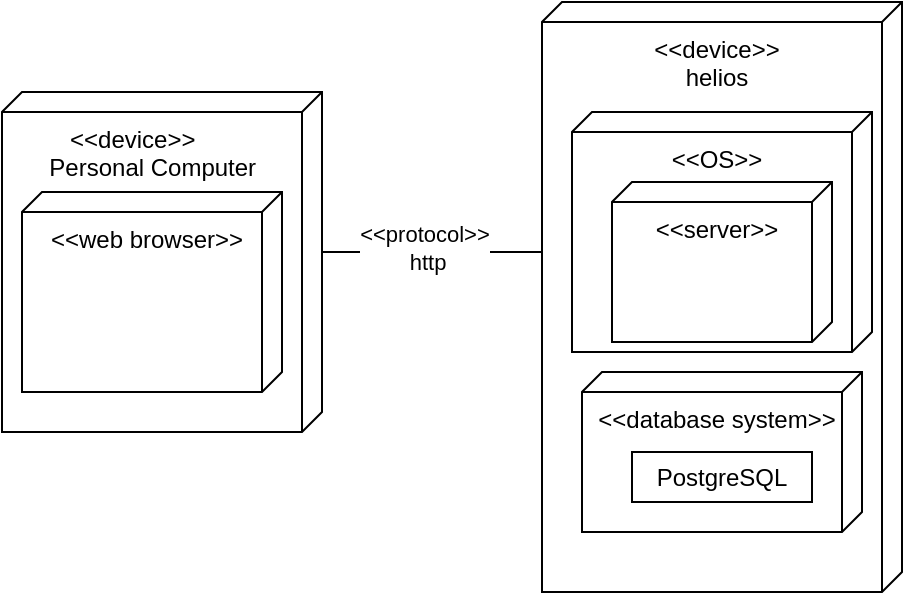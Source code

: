 <mxfile version="24.7.17">
  <diagram name="Page-1" id="sjfizjnfdZs_OY48FhH4">
    <mxGraphModel dx="1177" dy="567" grid="1" gridSize="10" guides="1" tooltips="1" connect="1" arrows="1" fold="1" page="1" pageScale="1" pageWidth="850" pageHeight="1100" math="0" shadow="0">
      <root>
        <mxCell id="0" />
        <mxCell id="1" parent="0" />
        <mxCell id="Bc2B5QMn3hoTuQUKr_DE-1" value="&lt;div&gt;&lt;br&gt;&lt;/div&gt;&lt;div&gt;&amp;nbsp;&amp;nbsp;&amp;nbsp;&amp;nbsp; Personal Computer&lt;/div&gt;" style="verticalAlign=top;align=left;shape=cube;size=10;direction=south;fontStyle=0;html=1;boundedLbl=1;spacingLeft=5;whiteSpace=wrap;" vertex="1" parent="1">
          <mxGeometry x="80" y="190" width="160" height="170" as="geometry" />
        </mxCell>
        <mxCell id="Bc2B5QMn3hoTuQUKr_DE-2" value="&amp;lt;&amp;lt;web browser&amp;gt;&amp;gt;" style="verticalAlign=top;align=center;shape=cube;size=10;direction=south;html=1;boundedLbl=1;spacingLeft=5;whiteSpace=wrap;" vertex="1" parent="Bc2B5QMn3hoTuQUKr_DE-1">
          <mxGeometry width="130" height="100" relative="1" as="geometry">
            <mxPoint x="10" y="50" as="offset" />
          </mxGeometry>
        </mxCell>
        <mxCell id="Bc2B5QMn3hoTuQUKr_DE-3" value="&amp;lt;&amp;lt;device&amp;gt;&amp;gt;" style="text;whiteSpace=wrap;html=1;" vertex="1" parent="Bc2B5QMn3hoTuQUKr_DE-1">
          <mxGeometry x="32" y="10" width="128" height="50" as="geometry" />
        </mxCell>
        <mxCell id="Bc2B5QMn3hoTuQUKr_DE-4" value="&lt;div align=&quot;center&quot;&gt;&amp;lt;&amp;lt;device&amp;gt;&amp;gt;&lt;/div&gt;&lt;div align=&quot;center&quot;&gt;helios&lt;br&gt;&lt;/div&gt;" style="verticalAlign=top;align=center;shape=cube;size=10;direction=south;fontStyle=0;html=1;boundedLbl=1;spacingLeft=5;whiteSpace=wrap;" vertex="1" parent="1">
          <mxGeometry x="350" y="145" width="180" height="295" as="geometry" />
        </mxCell>
        <mxCell id="Bc2B5QMn3hoTuQUKr_DE-6" value="" style="endArrow=none;html=1;rounded=0;exitX=0;exitY=0;exitDx=80;exitDy=0;exitPerimeter=0;entryX=0;entryY=0;entryDx=125;entryDy=180;entryPerimeter=0;" edge="1" parent="1" source="Bc2B5QMn3hoTuQUKr_DE-1" target="Bc2B5QMn3hoTuQUKr_DE-4">
          <mxGeometry width="50" height="50" relative="1" as="geometry">
            <mxPoint x="450" y="300" as="sourcePoint" />
            <mxPoint x="500" y="250" as="targetPoint" />
          </mxGeometry>
        </mxCell>
        <mxCell id="Bc2B5QMn3hoTuQUKr_DE-7" value="&lt;div&gt;&amp;lt;&amp;lt;protocol&amp;gt;&amp;gt;&lt;/div&gt;&lt;div&gt;&amp;nbsp;http&lt;/div&gt;" style="edgeLabel;html=1;align=center;verticalAlign=middle;resizable=0;points=[];" vertex="1" connectable="0" parent="Bc2B5QMn3hoTuQUKr_DE-6">
          <mxGeometry x="-0.071" y="2" relative="1" as="geometry">
            <mxPoint as="offset" />
          </mxGeometry>
        </mxCell>
        <mxCell id="Bc2B5QMn3hoTuQUKr_DE-10" value="&amp;lt;&amp;lt;OS&amp;gt;&amp;gt;" style="verticalAlign=top;align=center;shape=cube;size=10;direction=south;html=1;boundedLbl=1;spacingLeft=5;whiteSpace=wrap;" vertex="1" parent="1">
          <mxGeometry x="365" y="200" width="150" height="120" as="geometry" />
        </mxCell>
        <mxCell id="Bc2B5QMn3hoTuQUKr_DE-8" value="&amp;lt;&amp;lt;server&amp;gt;&amp;gt;" style="verticalAlign=top;align=center;shape=cube;size=10;direction=south;html=1;boundedLbl=1;spacingLeft=5;whiteSpace=wrap;" vertex="1" parent="1">
          <mxGeometry x="385" y="235" width="110" height="80" as="geometry" />
        </mxCell>
        <mxCell id="Bc2B5QMn3hoTuQUKr_DE-13" value="&amp;lt;&amp;lt;database system&amp;gt;&amp;gt;" style="verticalAlign=top;align=center;shape=cube;size=10;direction=south;html=1;boundedLbl=1;spacingLeft=5;whiteSpace=wrap;" vertex="1" parent="1">
          <mxGeometry x="370" y="330" width="140" height="80" as="geometry" />
        </mxCell>
        <mxCell id="Bc2B5QMn3hoTuQUKr_DE-15" value="PostgreSQL" style="rounded=0;whiteSpace=wrap;html=1;" vertex="1" parent="1">
          <mxGeometry x="395" y="370" width="90" height="25" as="geometry" />
        </mxCell>
      </root>
    </mxGraphModel>
  </diagram>
</mxfile>

